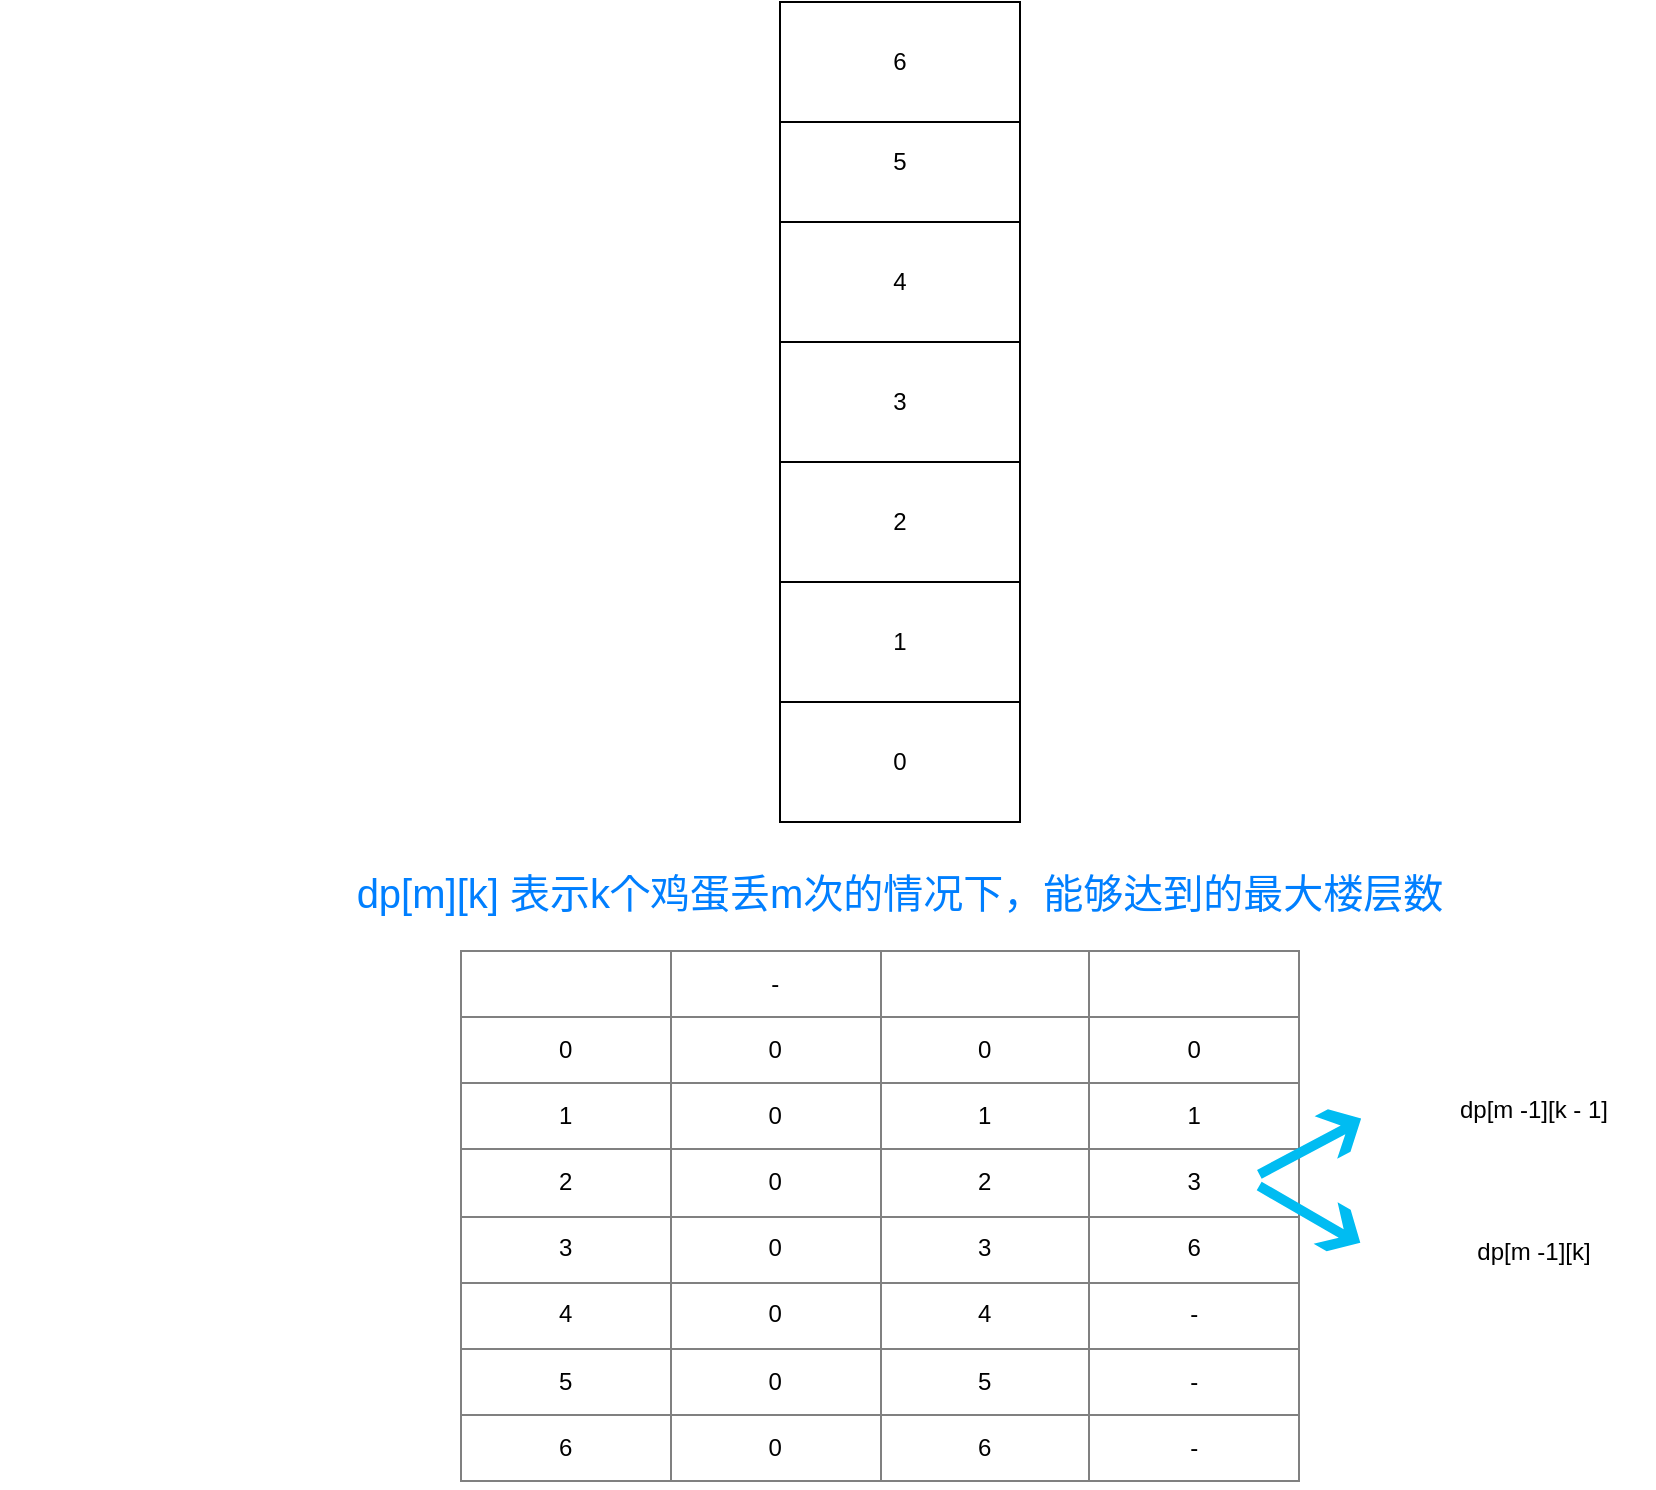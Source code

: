 <mxfile version="10.6.1" type="device"><diagram id="4-JtclAJfqVg5_2b052s" name="第 1 页"><mxGraphModel dx="1745" dy="510" grid="1" gridSize="10" guides="1" tooltips="1" connect="1" arrows="1" fold="1" page="1" pageScale="1" pageWidth="827" pageHeight="1169" math="0" shadow="0"><root><mxCell id="0"/><mxCell id="1" parent="0"/><mxCell id="PRX_1BT8QaSg_XIZu5lq-2" value="" style="shape=image;html=1;verticalAlign=top;verticalLabelPosition=bottom;labelBackgroundColor=#ffffff;imageAspect=0;aspect=fixed;image=https://cdn1.iconfinder.com/data/icons/easter-2032/24/Chicken_egg_broken-128.png" vertex="1" parent="1"><mxGeometry x="120" y="70" width="60" height="60" as="geometry"/></mxCell><mxCell id="PRX_1BT8QaSg_XIZu5lq-3" value="" style="shape=image;html=1;verticalAlign=top;verticalLabelPosition=bottom;labelBackgroundColor=#ffffff;imageAspect=0;aspect=fixed;image=https://cdn1.iconfinder.com/data/icons/easter-2032/24/Chicken_egg_broken-128.png" vertex="1" parent="1"><mxGeometry x="200" y="70" width="60" height="60" as="geometry"/></mxCell><mxCell id="PRX_1BT8QaSg_XIZu5lq-4" value="5" style="rounded=0;whiteSpace=wrap;html=1;" vertex="1" parent="1"><mxGeometry x="380" y="90" width="120" height="60" as="geometry"/></mxCell><mxCell id="PRX_1BT8QaSg_XIZu5lq-5" value="4" style="rounded=0;whiteSpace=wrap;html=1;" vertex="1" parent="1"><mxGeometry x="380" y="150" width="120" height="60" as="geometry"/></mxCell><mxCell id="PRX_1BT8QaSg_XIZu5lq-6" value="3" style="rounded=0;whiteSpace=wrap;html=1;" vertex="1" parent="1"><mxGeometry x="380" y="210" width="120" height="60" as="geometry"/></mxCell><mxCell id="PRX_1BT8QaSg_XIZu5lq-7" value="2" style="rounded=0;whiteSpace=wrap;html=1;" vertex="1" parent="1"><mxGeometry x="380" y="270" width="120" height="60" as="geometry"/></mxCell><mxCell id="PRX_1BT8QaSg_XIZu5lq-8" value="1" style="rounded=0;whiteSpace=wrap;html=1;" vertex="1" parent="1"><mxGeometry x="380" y="330" width="120" height="60" as="geometry"/></mxCell><mxCell id="PRX_1BT8QaSg_XIZu5lq-9" value="0" style="rounded=0;whiteSpace=wrap;html=1;" vertex="1" parent="1"><mxGeometry x="380" y="390" width="120" height="60" as="geometry"/></mxCell><mxCell id="PRX_1BT8QaSg_XIZu5lq-10" value="6" style="rounded=0;whiteSpace=wrap;html=1;" vertex="1" parent="1"><mxGeometry x="380" y="40" width="120" height="60" as="geometry"/></mxCell><mxCell id="PRX_1BT8QaSg_XIZu5lq-11" value="&lt;table border=&quot;1&quot; width=&quot;100%&quot; style=&quot;text-align: center ; width: 100% ; height: 100% ; border-collapse: collapse&quot;&gt;&lt;tbody&gt;&lt;tr&gt;&lt;td&gt;&lt;br&gt;&lt;/td&gt;&lt;td&gt;-&lt;/td&gt;&lt;td&gt;&lt;br&gt;&lt;/td&gt;&lt;td&gt;&lt;br&gt;&lt;/td&gt;&lt;/tr&gt;&lt;tr&gt;&lt;td align=&quot;center&quot;&gt;0&lt;/td&gt;&lt;td&gt;0&lt;/td&gt;&lt;td align=&quot;center&quot;&gt;0&lt;/td&gt;&lt;td align=&quot;center&quot;&gt;0&lt;/td&gt;&lt;/tr&gt;&lt;tr&gt;&lt;td align=&quot;center&quot;&gt;1&lt;/td&gt;&lt;td&gt;0&lt;/td&gt;&lt;td align=&quot;center&quot;&gt;1&lt;/td&gt;&lt;td align=&quot;center&quot;&gt;1&lt;/td&gt;&lt;/tr&gt;&lt;tr&gt;&lt;td align=&quot;center&quot;&gt;2&lt;/td&gt;&lt;td&gt;0&lt;/td&gt;&lt;td align=&quot;center&quot;&gt;2&lt;/td&gt;&lt;td align=&quot;center&quot;&gt;3&lt;/td&gt;&lt;/tr&gt;&lt;tr&gt;&lt;td&gt;3&lt;/td&gt;&lt;td&gt;0&lt;/td&gt;&lt;td&gt;3&lt;/td&gt;&lt;td&gt;6&lt;/td&gt;&lt;/tr&gt;&lt;tr&gt;&lt;td&gt;4&lt;/td&gt;&lt;td&gt;0&lt;/td&gt;&lt;td&gt;4&lt;/td&gt;&lt;td&gt;-&lt;/td&gt;&lt;/tr&gt;&lt;tr&gt;&lt;td&gt;5&lt;/td&gt;&lt;td&gt;0&lt;/td&gt;&lt;td&gt;5&lt;/td&gt;&lt;td&gt;-&lt;/td&gt;&lt;/tr&gt;&lt;tr&gt;&lt;td&gt;6&lt;/td&gt;&lt;td&gt;0&lt;/td&gt;&lt;td&gt;6&lt;/td&gt;&lt;td&gt;-&lt;/td&gt;&lt;/tr&gt;&lt;/tbody&gt;&lt;/table&gt;" style="text;html=1;strokeColor=none;fillColor=none;overflow=fill;" vertex="1" parent="1"><mxGeometry x="220" y="514" width="420" height="266" as="geometry"/></mxCell><mxCell id="PRX_1BT8QaSg_XIZu5lq-12" value="" style="shape=image;html=1;verticalAlign=top;verticalLabelPosition=bottom;labelBackgroundColor=#ffffff;imageAspect=0;aspect=fixed;image=https://cdn1.iconfinder.com/data/icons/easter-2032/24/Chicken_egg_broken-128.png" vertex="1" parent="1"><mxGeometry x="470" y="520" width="26" height="26" as="geometry"/></mxCell><mxCell id="PRX_1BT8QaSg_XIZu5lq-13" value="" style="shape=image;html=1;verticalAlign=top;verticalLabelPosition=bottom;labelBackgroundColor=#ffffff;imageAspect=0;aspect=fixed;image=https://cdn1.iconfinder.com/data/icons/easter-2032/24/Chicken_egg_broken-128.png" vertex="1" parent="1"><mxGeometry x="550" y="520" width="26" height="26" as="geometry"/></mxCell><mxCell id="PRX_1BT8QaSg_XIZu5lq-16" value="" style="shape=image;html=1;verticalAlign=top;verticalLabelPosition=bottom;labelBackgroundColor=#ffffff;imageAspect=0;aspect=fixed;image=https://cdn1.iconfinder.com/data/icons/easter-2032/24/Chicken_egg_broken-128.png" vertex="1" parent="1"><mxGeometry x="590" y="520" width="26" height="26" as="geometry"/></mxCell><mxCell id="PRX_1BT8QaSg_XIZu5lq-20" value="" style="shadow=0;dashed=0;html=1;strokeColor=none;labelPosition=center;verticalLabelPosition=bottom;verticalAlign=top;align=center;shape=mxgraph.mscae.deprecated.poster_arrow;fillColor=#00BCF2;rotation=332;direction=north;" vertex="1" parent="1"><mxGeometry x="616" y="600" width="58" height="24" as="geometry"/></mxCell><mxCell id="PRX_1BT8QaSg_XIZu5lq-21" value="" style="shape=image;html=1;verticalAlign=top;verticalLabelPosition=bottom;labelBackgroundColor=#ffffff;imageAspect=0;aspect=fixed;image=https://cdn1.iconfinder.com/data/icons/easter-2031/24/Chicken_egg_broken_break-128.png" vertex="1" parent="1"><mxGeometry x="674" y="570" width="46" height="46" as="geometry"/></mxCell><mxCell id="PRX_1BT8QaSg_XIZu5lq-23" value="" style="shape=image;html=1;verticalAlign=top;verticalLabelPosition=bottom;labelBackgroundColor=#ffffff;imageAspect=0;aspect=fixed;image=https://cdn1.iconfinder.com/data/icons/easter-2032/24/Chicken_egg_broken-128.png" vertex="1" parent="1"><mxGeometry x="674" y="647" width="46" height="46" as="geometry"/></mxCell><mxCell id="PRX_1BT8QaSg_XIZu5lq-26" value="" style="shadow=0;dashed=0;html=1;strokeColor=none;labelPosition=center;verticalLabelPosition=bottom;verticalAlign=top;align=center;shape=mxgraph.mscae.deprecated.poster_arrow;fillColor=#00BCF2;rotation=30;direction=north;" vertex="1" parent="1"><mxGeometry x="616" y="634" width="58" height="24" as="geometry"/></mxCell><mxCell id="PRX_1BT8QaSg_XIZu5lq-27" value="dp[m -1][k - 1]" style="text;html=1;strokeColor=none;fillColor=none;align=center;verticalAlign=middle;whiteSpace=wrap;rounded=0;" vertex="1" parent="1"><mxGeometry x="697" y="576" width="120" height="36" as="geometry"/></mxCell><mxCell id="PRX_1BT8QaSg_XIZu5lq-28" value="dp[m -1][k]" style="text;html=1;strokeColor=none;fillColor=none;align=center;verticalAlign=middle;whiteSpace=wrap;rounded=0;" vertex="1" parent="1"><mxGeometry x="697" y="647" width="120" height="36" as="geometry"/></mxCell><mxCell id="PRX_1BT8QaSg_XIZu5lq-30" value="" style="shape=image;html=1;verticalAlign=top;verticalLabelPosition=bottom;labelBackgroundColor=#ffffff;imageAspect=0;aspect=fixed;image=https://cdn1.iconfinder.com/data/icons/project-management-8/500/audit-128.png" vertex="1" parent="1"><mxGeometry x="180" y="576" width="40" height="40" as="geometry"/></mxCell><mxCell id="PRX_1BT8QaSg_XIZu5lq-31" value="" style="shape=image;html=1;verticalAlign=top;verticalLabelPosition=bottom;labelBackgroundColor=#ffffff;imageAspect=0;aspect=fixed;image=https://cdn1.iconfinder.com/data/icons/project-management-8/500/audit-128.png" vertex="1" parent="1"><mxGeometry x="140" y="612" width="40" height="40" as="geometry"/></mxCell><mxCell id="PRX_1BT8QaSg_XIZu5lq-32" value="" style="shape=image;html=1;verticalAlign=top;verticalLabelPosition=bottom;labelBackgroundColor=#ffffff;imageAspect=0;aspect=fixed;image=https://cdn1.iconfinder.com/data/icons/project-management-8/500/audit-128.png" vertex="1" parent="1"><mxGeometry x="180" y="612" width="40" height="40" as="geometry"/></mxCell><mxCell id="PRX_1BT8QaSg_XIZu5lq-33" value="" style="shape=image;html=1;verticalAlign=top;verticalLabelPosition=bottom;labelBackgroundColor=#ffffff;imageAspect=0;aspect=fixed;image=https://cdn1.iconfinder.com/data/icons/project-management-8/500/audit-128.png" vertex="1" parent="1"><mxGeometry x="140" y="647" width="40" height="40" as="geometry"/></mxCell><mxCell id="PRX_1BT8QaSg_XIZu5lq-34" value="" style="shape=image;html=1;verticalAlign=top;verticalLabelPosition=bottom;labelBackgroundColor=#ffffff;imageAspect=0;aspect=fixed;image=https://cdn1.iconfinder.com/data/icons/project-management-8/500/audit-128.png" vertex="1" parent="1"><mxGeometry x="180" y="647" width="40" height="40" as="geometry"/></mxCell><mxCell id="PRX_1BT8QaSg_XIZu5lq-35" value="" style="shape=image;html=1;verticalAlign=top;verticalLabelPosition=bottom;labelBackgroundColor=#ffffff;imageAspect=0;aspect=fixed;image=https://cdn1.iconfinder.com/data/icons/project-management-8/500/audit-128.png" vertex="1" parent="1"><mxGeometry x="100" y="647" width="40" height="40" as="geometry"/></mxCell><mxCell id="PRX_1BT8QaSg_XIZu5lq-36" value="" style="shape=image;html=1;verticalAlign=top;verticalLabelPosition=bottom;labelBackgroundColor=#ffffff;imageAspect=0;aspect=fixed;image=https://cdn1.iconfinder.com/data/icons/project-management-8/500/audit-128.png" vertex="1" parent="1"><mxGeometry x="140" y="683" width="40" height="40" as="geometry"/></mxCell><mxCell id="PRX_1BT8QaSg_XIZu5lq-37" value="" style="shape=image;html=1;verticalAlign=top;verticalLabelPosition=bottom;labelBackgroundColor=#ffffff;imageAspect=0;aspect=fixed;image=https://cdn1.iconfinder.com/data/icons/project-management-8/500/audit-128.png" vertex="1" parent="1"><mxGeometry x="180" y="683" width="40" height="40" as="geometry"/></mxCell><mxCell id="PRX_1BT8QaSg_XIZu5lq-38" value="" style="shape=image;html=1;verticalAlign=top;verticalLabelPosition=bottom;labelBackgroundColor=#ffffff;imageAspect=0;aspect=fixed;image=https://cdn1.iconfinder.com/data/icons/project-management-8/500/audit-128.png" vertex="1" parent="1"><mxGeometry x="60" y="683" width="40" height="40" as="geometry"/></mxCell><mxCell id="PRX_1BT8QaSg_XIZu5lq-39" value="" style="shape=image;html=1;verticalAlign=top;verticalLabelPosition=bottom;labelBackgroundColor=#ffffff;imageAspect=0;aspect=fixed;image=https://cdn1.iconfinder.com/data/icons/project-management-8/500/audit-128.png" vertex="1" parent="1"><mxGeometry x="100" y="683" width="40" height="40" as="geometry"/></mxCell><mxCell id="PRX_1BT8QaSg_XIZu5lq-40" value="" style="shape=image;html=1;verticalAlign=top;verticalLabelPosition=bottom;labelBackgroundColor=#ffffff;imageAspect=0;aspect=fixed;image=https://cdn1.iconfinder.com/data/icons/project-management-8/500/audit-128.png" vertex="1" parent="1"><mxGeometry x="140" y="713" width="40" height="40" as="geometry"/></mxCell><mxCell id="PRX_1BT8QaSg_XIZu5lq-41" value="" style="shape=image;html=1;verticalAlign=top;verticalLabelPosition=bottom;labelBackgroundColor=#ffffff;imageAspect=0;aspect=fixed;image=https://cdn1.iconfinder.com/data/icons/project-management-8/500/audit-128.png" vertex="1" parent="1"><mxGeometry x="180" y="713" width="40" height="40" as="geometry"/></mxCell><mxCell id="PRX_1BT8QaSg_XIZu5lq-42" value="" style="shape=image;html=1;verticalAlign=top;verticalLabelPosition=bottom;labelBackgroundColor=#ffffff;imageAspect=0;aspect=fixed;image=https://cdn1.iconfinder.com/data/icons/project-management-8/500/audit-128.png" vertex="1" parent="1"><mxGeometry x="60" y="713" width="40" height="40" as="geometry"/></mxCell><mxCell id="PRX_1BT8QaSg_XIZu5lq-43" value="" style="shape=image;html=1;verticalAlign=top;verticalLabelPosition=bottom;labelBackgroundColor=#ffffff;imageAspect=0;aspect=fixed;image=https://cdn1.iconfinder.com/data/icons/project-management-8/500/audit-128.png" vertex="1" parent="1"><mxGeometry x="100" y="713" width="40" height="40" as="geometry"/></mxCell><mxCell id="PRX_1BT8QaSg_XIZu5lq-44" value="" style="shape=image;html=1;verticalAlign=top;verticalLabelPosition=bottom;labelBackgroundColor=#ffffff;imageAspect=0;aspect=fixed;image=https://cdn1.iconfinder.com/data/icons/project-management-8/500/audit-128.png" vertex="1" parent="1"><mxGeometry x="20" y="713" width="40" height="40" as="geometry"/></mxCell><mxCell id="PRX_1BT8QaSg_XIZu5lq-45" value="" style="shape=image;html=1;verticalAlign=top;verticalLabelPosition=bottom;labelBackgroundColor=#ffffff;imageAspect=0;aspect=fixed;image=https://cdn1.iconfinder.com/data/icons/project-management-8/500/audit-128.png" vertex="1" parent="1"><mxGeometry x="140" y="743" width="40" height="40" as="geometry"/></mxCell><mxCell id="PRX_1BT8QaSg_XIZu5lq-46" value="" style="shape=image;html=1;verticalAlign=top;verticalLabelPosition=bottom;labelBackgroundColor=#ffffff;imageAspect=0;aspect=fixed;image=https://cdn1.iconfinder.com/data/icons/project-management-8/500/audit-128.png" vertex="1" parent="1"><mxGeometry x="180" y="743" width="40" height="40" as="geometry"/></mxCell><mxCell id="PRX_1BT8QaSg_XIZu5lq-47" value="" style="shape=image;html=1;verticalAlign=top;verticalLabelPosition=bottom;labelBackgroundColor=#ffffff;imageAspect=0;aspect=fixed;image=https://cdn1.iconfinder.com/data/icons/project-management-8/500/audit-128.png" vertex="1" parent="1"><mxGeometry x="100" y="743" width="40" height="40" as="geometry"/></mxCell><mxCell id="PRX_1BT8QaSg_XIZu5lq-48" value="" style="shape=image;html=1;verticalAlign=top;verticalLabelPosition=bottom;labelBackgroundColor=#ffffff;imageAspect=0;aspect=fixed;image=https://cdn1.iconfinder.com/data/icons/project-management-8/500/audit-128.png" vertex="1" parent="1"><mxGeometry x="30" y="740" width="40" height="40" as="geometry"/></mxCell><mxCell id="PRX_1BT8QaSg_XIZu5lq-49" value="" style="shape=image;html=1;verticalAlign=top;verticalLabelPosition=bottom;labelBackgroundColor=#ffffff;imageAspect=0;aspect=fixed;image=https://cdn1.iconfinder.com/data/icons/project-management-8/500/audit-128.png" vertex="1" parent="1"><mxGeometry x="70" y="740" width="40" height="40" as="geometry"/></mxCell><mxCell id="PRX_1BT8QaSg_XIZu5lq-50" value="" style="shape=image;html=1;verticalAlign=top;verticalLabelPosition=bottom;labelBackgroundColor=#ffffff;imageAspect=0;aspect=fixed;image=https://cdn1.iconfinder.com/data/icons/project-management-8/500/audit-128.png" vertex="1" parent="1"><mxGeometry x="-10" y="740" width="40" height="40" as="geometry"/></mxCell><mxCell id="PRX_1BT8QaSg_XIZu5lq-51" value="dp[m][k] 表示k个鸡蛋丢m次的情况下，能够达到的最大楼层数" style="text;html=1;strokeColor=none;fillColor=none;align=center;verticalAlign=middle;whiteSpace=wrap;rounded=0;fontSize=20;fontColor=#007FFF;" vertex="1" parent="1"><mxGeometry x="164" y="459.5" width="552" height="51" as="geometry"/></mxCell></root></mxGraphModel></diagram></mxfile>